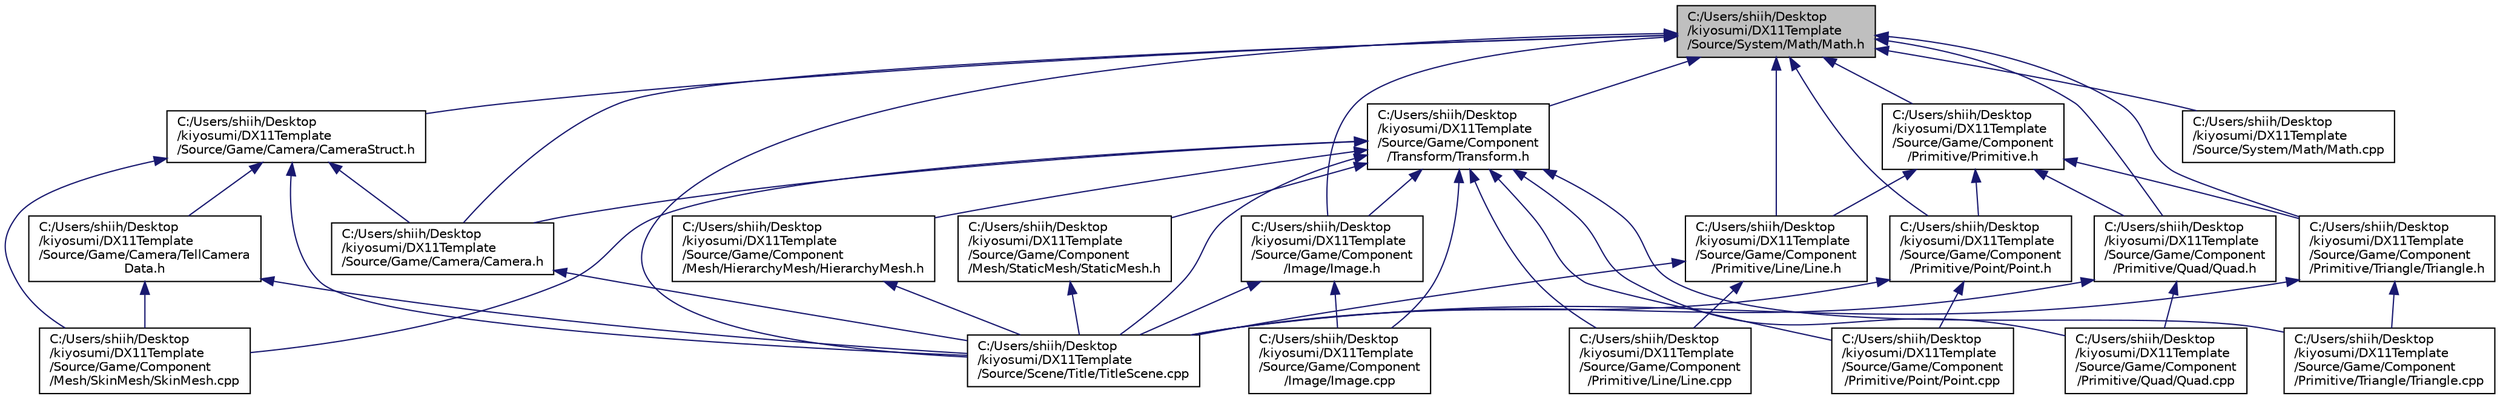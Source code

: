 digraph "C:/Users/shiih/Desktop/kiyosumi/DX11Template/Source/System/Math/Math.h"
{
 // LATEX_PDF_SIZE
  edge [fontname="Helvetica",fontsize="10",labelfontname="Helvetica",labelfontsize="10"];
  node [fontname="Helvetica",fontsize="10",shape=record];
  Node1 [label="C:/Users/shiih/Desktop\l/kiyosumi/DX11Template\l/Source/System/Math/Math.h",height=0.2,width=0.4,color="black", fillcolor="grey75", style="filled", fontcolor="black",tooltip="算術系便利ファイル"];
  Node1 -> Node2 [dir="back",color="midnightblue",fontsize="10",style="solid",fontname="Helvetica"];
  Node2 [label="C:/Users/shiih/Desktop\l/kiyosumi/DX11Template\l/Source/Game/Camera/Camera.h",height=0.2,width=0.4,color="black", fillcolor="white", style="filled",URL="$_camera_8h.html",tooltip="Camera(コンポーネント)"];
  Node2 -> Node3 [dir="back",color="midnightblue",fontsize="10",style="solid",fontname="Helvetica"];
  Node3 [label="C:/Users/shiih/Desktop\l/kiyosumi/DX11Template\l/Source/Scene/Title/TitleScene.cpp",height=0.2,width=0.4,color="black", fillcolor="white", style="filled",URL="$_title_scene_8cpp.html",tooltip="タイトルシーン"];
  Node1 -> Node4 [dir="back",color="midnightblue",fontsize="10",style="solid",fontname="Helvetica"];
  Node4 [label="C:/Users/shiih/Desktop\l/kiyosumi/DX11Template\l/Source/Game/Camera/CameraStruct.h",height=0.2,width=0.4,color="black", fillcolor="white", style="filled",URL="$_camera_struct_8h.html",tooltip="camera系の構造体"];
  Node4 -> Node2 [dir="back",color="midnightblue",fontsize="10",style="solid",fontname="Helvetica"];
  Node4 -> Node5 [dir="back",color="midnightblue",fontsize="10",style="solid",fontname="Helvetica"];
  Node5 [label="C:/Users/shiih/Desktop\l/kiyosumi/DX11Template\l/Source/Game/Camera/TellCamera\lData.h",height=0.2,width=0.4,color="black", fillcolor="white", style="filled",URL="$_tell_camera_data_8h.html",tooltip="複数のカメラの情報を伝える(シングルトン)"];
  Node5 -> Node6 [dir="back",color="midnightblue",fontsize="10",style="solid",fontname="Helvetica"];
  Node6 [label="C:/Users/shiih/Desktop\l/kiyosumi/DX11Template\l/Source/Game/Component\l/Mesh/SkinMesh/SkinMesh.cpp",height=0.2,width=0.4,color="black", fillcolor="white", style="filled",URL="$_skin_mesh_8cpp.html",tooltip="SkinMeshの描画(まだ完全ではない)"];
  Node5 -> Node3 [dir="back",color="midnightblue",fontsize="10",style="solid",fontname="Helvetica"];
  Node4 -> Node6 [dir="back",color="midnightblue",fontsize="10",style="solid",fontname="Helvetica"];
  Node4 -> Node3 [dir="back",color="midnightblue",fontsize="10",style="solid",fontname="Helvetica"];
  Node1 -> Node7 [dir="back",color="midnightblue",fontsize="10",style="solid",fontname="Helvetica"];
  Node7 [label="C:/Users/shiih/Desktop\l/kiyosumi/DX11Template\l/Source/Game/Component\l/Image/Image.h",height=0.2,width=0.4,color="black", fillcolor="white", style="filled",URL="$_image_8h.html",tooltip="Imageの描画"];
  Node7 -> Node8 [dir="back",color="midnightblue",fontsize="10",style="solid",fontname="Helvetica"];
  Node8 [label="C:/Users/shiih/Desktop\l/kiyosumi/DX11Template\l/Source/Game/Component\l/Image/Image.cpp",height=0.2,width=0.4,color="black", fillcolor="white", style="filled",URL="$_image_8cpp.html",tooltip="Imageの描画"];
  Node7 -> Node3 [dir="back",color="midnightblue",fontsize="10",style="solid",fontname="Helvetica"];
  Node1 -> Node9 [dir="back",color="midnightblue",fontsize="10",style="solid",fontname="Helvetica"];
  Node9 [label="C:/Users/shiih/Desktop\l/kiyosumi/DX11Template\l/Source/Game/Component\l/Primitive/Line/Line.h",height=0.2,width=0.4,color="black", fillcolor="white", style="filled",URL="$_line_8h.html",tooltip="線を描画(コンポーネント)"];
  Node9 -> Node10 [dir="back",color="midnightblue",fontsize="10",style="solid",fontname="Helvetica"];
  Node10 [label="C:/Users/shiih/Desktop\l/kiyosumi/DX11Template\l/Source/Game/Component\l/Primitive/Line/Line.cpp",height=0.2,width=0.4,color="black", fillcolor="white", style="filled",URL="$_line_8cpp.html",tooltip="線を描画(コンポーネント)"];
  Node9 -> Node3 [dir="back",color="midnightblue",fontsize="10",style="solid",fontname="Helvetica"];
  Node1 -> Node11 [dir="back",color="midnightblue",fontsize="10",style="solid",fontname="Helvetica"];
  Node11 [label="C:/Users/shiih/Desktop\l/kiyosumi/DX11Template\l/Source/Game/Component\l/Primitive/Point/Point.h",height=0.2,width=0.4,color="black", fillcolor="white", style="filled",URL="$_point_8h.html",tooltip="点を描画(コンポーネント)"];
  Node11 -> Node12 [dir="back",color="midnightblue",fontsize="10",style="solid",fontname="Helvetica"];
  Node12 [label="C:/Users/shiih/Desktop\l/kiyosumi/DX11Template\l/Source/Game/Component\l/Primitive/Point/Point.cpp",height=0.2,width=0.4,color="black", fillcolor="white", style="filled",URL="$_point_8cpp.html",tooltip="点を描画(コンポーネント)"];
  Node11 -> Node3 [dir="back",color="midnightblue",fontsize="10",style="solid",fontname="Helvetica"];
  Node1 -> Node13 [dir="back",color="midnightblue",fontsize="10",style="solid",fontname="Helvetica"];
  Node13 [label="C:/Users/shiih/Desktop\l/kiyosumi/DX11Template\l/Source/Game/Component\l/Primitive/Primitive.h",height=0.2,width=0.4,color="black", fillcolor="white", style="filled",URL="$_primitive_8h.html",tooltip="プリミティブ(親クラス)"];
  Node13 -> Node9 [dir="back",color="midnightblue",fontsize="10",style="solid",fontname="Helvetica"];
  Node13 -> Node11 [dir="back",color="midnightblue",fontsize="10",style="solid",fontname="Helvetica"];
  Node13 -> Node14 [dir="back",color="midnightblue",fontsize="10",style="solid",fontname="Helvetica"];
  Node14 [label="C:/Users/shiih/Desktop\l/kiyosumi/DX11Template\l/Source/Game/Component\l/Primitive/Quad/Quad.h",height=0.2,width=0.4,color="black", fillcolor="white", style="filled",URL="$_quad_8h.html",tooltip="四角形を描画(コンポーネント)"];
  Node14 -> Node15 [dir="back",color="midnightblue",fontsize="10",style="solid",fontname="Helvetica"];
  Node15 [label="C:/Users/shiih/Desktop\l/kiyosumi/DX11Template\l/Source/Game/Component\l/Primitive/Quad/Quad.cpp",height=0.2,width=0.4,color="black", fillcolor="white", style="filled",URL="$_quad_8cpp.html",tooltip="四角形を描画(コンポーネント)"];
  Node14 -> Node3 [dir="back",color="midnightblue",fontsize="10",style="solid",fontname="Helvetica"];
  Node13 -> Node16 [dir="back",color="midnightblue",fontsize="10",style="solid",fontname="Helvetica"];
  Node16 [label="C:/Users/shiih/Desktop\l/kiyosumi/DX11Template\l/Source/Game/Component\l/Primitive/Triangle/Triangle.h",height=0.2,width=0.4,color="black", fillcolor="white", style="filled",URL="$_triangle_8h.html",tooltip="三角形を描画(コンポーネント)"];
  Node16 -> Node17 [dir="back",color="midnightblue",fontsize="10",style="solid",fontname="Helvetica"];
  Node17 [label="C:/Users/shiih/Desktop\l/kiyosumi/DX11Template\l/Source/Game/Component\l/Primitive/Triangle/Triangle.cpp",height=0.2,width=0.4,color="black", fillcolor="white", style="filled",URL="$_triangle_8cpp.html",tooltip="三角形を描画(コンポーネント)"];
  Node16 -> Node3 [dir="back",color="midnightblue",fontsize="10",style="solid",fontname="Helvetica"];
  Node1 -> Node14 [dir="back",color="midnightblue",fontsize="10",style="solid",fontname="Helvetica"];
  Node1 -> Node16 [dir="back",color="midnightblue",fontsize="10",style="solid",fontname="Helvetica"];
  Node1 -> Node18 [dir="back",color="midnightblue",fontsize="10",style="solid",fontname="Helvetica"];
  Node18 [label="C:/Users/shiih/Desktop\l/kiyosumi/DX11Template\l/Source/Game/Component\l/Transform/Transform.h",height=0.2,width=0.4,color="black", fillcolor="white", style="filled",URL="$_transform_8h.html",tooltip="位置,回転,拡大率の情報(コンポーネント)"];
  Node18 -> Node2 [dir="back",color="midnightblue",fontsize="10",style="solid",fontname="Helvetica"];
  Node18 -> Node8 [dir="back",color="midnightblue",fontsize="10",style="solid",fontname="Helvetica"];
  Node18 -> Node7 [dir="back",color="midnightblue",fontsize="10",style="solid",fontname="Helvetica"];
  Node18 -> Node19 [dir="back",color="midnightblue",fontsize="10",style="solid",fontname="Helvetica"];
  Node19 [label="C:/Users/shiih/Desktop\l/kiyosumi/DX11Template\l/Source/Game/Component\l/Mesh/HierarchyMesh/HierarchyMesh.h",height=0.2,width=0.4,color="black", fillcolor="white", style="filled",URL="$_hierarchy_mesh_8h.html",tooltip="HierarchyMeshの描画(まだ完全ではない)"];
  Node19 -> Node3 [dir="back",color="midnightblue",fontsize="10",style="solid",fontname="Helvetica"];
  Node18 -> Node6 [dir="back",color="midnightblue",fontsize="10",style="solid",fontname="Helvetica"];
  Node18 -> Node20 [dir="back",color="midnightblue",fontsize="10",style="solid",fontname="Helvetica"];
  Node20 [label="C:/Users/shiih/Desktop\l/kiyosumi/DX11Template\l/Source/Game/Component\l/Mesh/StaticMesh/StaticMesh.h",height=0.2,width=0.4,color="black", fillcolor="white", style="filled",URL="$_static_mesh_8h.html",tooltip="StaticMeshの描画"];
  Node20 -> Node3 [dir="back",color="midnightblue",fontsize="10",style="solid",fontname="Helvetica"];
  Node18 -> Node10 [dir="back",color="midnightblue",fontsize="10",style="solid",fontname="Helvetica"];
  Node18 -> Node12 [dir="back",color="midnightblue",fontsize="10",style="solid",fontname="Helvetica"];
  Node18 -> Node15 [dir="back",color="midnightblue",fontsize="10",style="solid",fontname="Helvetica"];
  Node18 -> Node17 [dir="back",color="midnightblue",fontsize="10",style="solid",fontname="Helvetica"];
  Node18 -> Node3 [dir="back",color="midnightblue",fontsize="10",style="solid",fontname="Helvetica"];
  Node1 -> Node3 [dir="back",color="midnightblue",fontsize="10",style="solid",fontname="Helvetica"];
  Node1 -> Node21 [dir="back",color="midnightblue",fontsize="10",style="solid",fontname="Helvetica"];
  Node21 [label="C:/Users/shiih/Desktop\l/kiyosumi/DX11Template\l/Source/System/Math/Math.cpp",height=0.2,width=0.4,color="black", fillcolor="white", style="filled",URL="$_math_8cpp.html",tooltip="算術系便利ファイル"];
}
